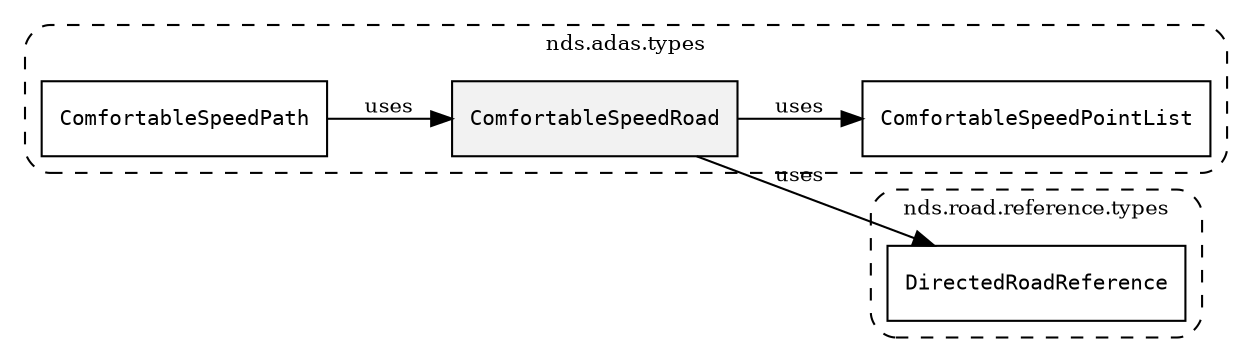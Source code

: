 /**
 * This dot file creates symbol collaboration diagram for ComfortableSpeedRoad.
 */
digraph ZSERIO
{
    node [shape=box, fontsize=10];
    rankdir="LR";
    fontsize=10;
    tooltip="ComfortableSpeedRoad collaboration diagram";

    subgraph "cluster_nds.adas.types"
    {
        style="dashed, rounded";
        label="nds.adas.types";
        tooltip="Package nds.adas.types";
        href="../../../content/packages/nds.adas.types.html#Package-nds-adas-types";
        target="_parent";

        "ComfortableSpeedRoad" [style="filled", fillcolor="#0000000D", target="_parent", label=<<font face="monospace"><table align="center" border="0" cellspacing="0" cellpadding="0"><tr><td href="../../../content/packages/nds.adas.types.html#Structure-ComfortableSpeedRoad" title="Structure defined in nds.adas.types">ComfortableSpeedRoad</td></tr></table></font>>];
        "ComfortableSpeedPointList" [target="_parent", label=<<font face="monospace"><table align="center" border="0" cellspacing="0" cellpadding="0"><tr><td href="../../../content/packages/nds.adas.types.html#Structure-ComfortableSpeedPointList" title="Structure defined in nds.adas.types">ComfortableSpeedPointList</td></tr></table></font>>];
        "ComfortableSpeedPath" [target="_parent", label=<<font face="monospace"><table align="center" border="0" cellspacing="0" cellpadding="0"><tr><td href="../../../content/packages/nds.adas.types.html#Structure-ComfortableSpeedPath" title="Structure defined in nds.adas.types">ComfortableSpeedPath</td></tr></table></font>>];
    }

    subgraph "cluster_nds.road.reference.types"
    {
        style="dashed, rounded";
        label="nds.road.reference.types";
        tooltip="Package nds.road.reference.types";
        href="../../../content/packages/nds.road.reference.types.html#Package-nds-road-reference-types";
        target="_parent";

        "DirectedRoadReference" [target="_parent", label=<<font face="monospace"><table align="center" border="0" cellspacing="0" cellpadding="0"><tr><td href="../../../content/packages/nds.road.reference.types.html#Subtype-DirectedRoadReference" title="Subtype defined in nds.road.reference.types">DirectedRoadReference</td></tr></table></font>>];
    }

    "ComfortableSpeedRoad" -> "DirectedRoadReference" [label="uses", fontsize=10];
    "ComfortableSpeedRoad" -> "ComfortableSpeedPointList" [label="uses", fontsize=10];
    "ComfortableSpeedPath" -> "ComfortableSpeedRoad" [label="uses", fontsize=10];
}
